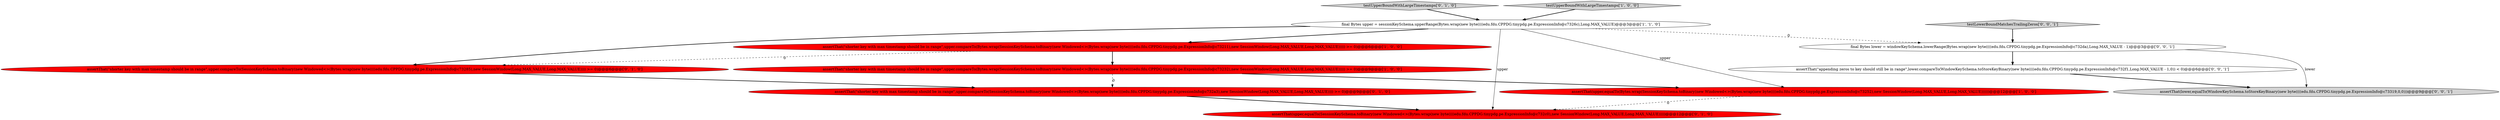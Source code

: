 digraph {
11 [style = filled, label = "assertThat(\"appending zeros to key should still be in range\",lower.compareTo(WindowKeySchema.toStoreKeyBinary(new byte((((edu.fdu.CPPDG.tinypdg.pe.ExpressionInfo@c732f1,Long.MAX_VALUE - 1,0)) < 0)@@@6@@@['0', '0', '1']", fillcolor = white, shape = ellipse image = "AAA0AAABBB3BBB"];
7 [style = filled, label = "testUpperBoundWithLargeTimestamps['0', '1', '0']", fillcolor = lightgray, shape = diamond image = "AAA0AAABBB2BBB"];
4 [style = filled, label = "assertThat(upper,equalTo(Bytes.wrap(SessionKeySchema.toBinary(new Windowed<>(Bytes.wrap(new byte((((edu.fdu.CPPDG.tinypdg.pe.ExpressionInfo@c73252),new SessionWindow(Long.MAX_VALUE,Long.MAX_VALUE))))))@@@12@@@['1', '0', '0']", fillcolor = red, shape = ellipse image = "AAA1AAABBB1BBB"];
2 [style = filled, label = "final Bytes upper = sessionKeySchema.upperRange(Bytes.wrap(new byte((((edu.fdu.CPPDG.tinypdg.pe.ExpressionInfo@c7326c),Long.MAX_VALUE)@@@3@@@['1', '1', '0']", fillcolor = white, shape = ellipse image = "AAA0AAABBB1BBB"];
5 [style = filled, label = "assertThat(\"shorter key with max timestamp should be in range\",upper.compareTo(SessionKeySchema.toBinary(new Windowed<>(Bytes.wrap(new byte((((edu.fdu.CPPDG.tinypdg.pe.ExpressionInfo@c732a3),new SessionWindow(Long.MAX_VALUE,Long.MAX_VALUE)))) >= 0)@@@9@@@['0', '1', '0']", fillcolor = red, shape = ellipse image = "AAA1AAABBB2BBB"];
10 [style = filled, label = "final Bytes lower = windowKeySchema.lowerRange(Bytes.wrap(new byte((((edu.fdu.CPPDG.tinypdg.pe.ExpressionInfo@c732da),Long.MAX_VALUE - 1)@@@3@@@['0', '0', '1']", fillcolor = white, shape = ellipse image = "AAA0AAABBB3BBB"];
8 [style = filled, label = "assertThat(upper,equalTo(SessionKeySchema.toBinary(new Windowed<>(Bytes.wrap(new byte((((edu.fdu.CPPDG.tinypdg.pe.ExpressionInfo@c732c0),new SessionWindow(Long.MAX_VALUE,Long.MAX_VALUE)))))@@@12@@@['0', '1', '0']", fillcolor = red, shape = ellipse image = "AAA1AAABBB2BBB"];
3 [style = filled, label = "assertThat(\"shorter key with max timestamp should be in range\",upper.compareTo(Bytes.wrap(SessionKeySchema.toBinary(new Windowed<>(Bytes.wrap(new byte((((edu.fdu.CPPDG.tinypdg.pe.ExpressionInfo@c73211),new SessionWindow(Long.MAX_VALUE,Long.MAX_VALUE))))) >= 0)@@@6@@@['1', '0', '0']", fillcolor = red, shape = ellipse image = "AAA1AAABBB1BBB"];
0 [style = filled, label = "assertThat(\"shorter key with max timestamp should be in range\",upper.compareTo(Bytes.wrap(SessionKeySchema.toBinary(new Windowed<>(Bytes.wrap(new byte((((edu.fdu.CPPDG.tinypdg.pe.ExpressionInfo@c73232),new SessionWindow(Long.MAX_VALUE,Long.MAX_VALUE))))) >= 0)@@@9@@@['1', '0', '0']", fillcolor = red, shape = ellipse image = "AAA1AAABBB1BBB"];
12 [style = filled, label = "testLowerBoundMatchesTrailingZeros['0', '0', '1']", fillcolor = lightgray, shape = diamond image = "AAA0AAABBB3BBB"];
1 [style = filled, label = "testUpperBoundWithLargeTimestamps['1', '0', '0']", fillcolor = lightgray, shape = diamond image = "AAA0AAABBB1BBB"];
9 [style = filled, label = "assertThat(lower,equalTo(WindowKeySchema.toStoreKeyBinary(new byte((((edu.fdu.CPPDG.tinypdg.pe.ExpressionInfo@c73319,0,0)))@@@9@@@['0', '0', '1']", fillcolor = lightgray, shape = ellipse image = "AAA0AAABBB3BBB"];
6 [style = filled, label = "assertThat(\"shorter key with max timestamp should be in range\",upper.compareTo(SessionKeySchema.toBinary(new Windowed<>(Bytes.wrap(new byte((((edu.fdu.CPPDG.tinypdg.pe.ExpressionInfo@c73285),new SessionWindow(Long.MAX_VALUE,Long.MAX_VALUE)))) >= 0)@@@6@@@['0', '1', '0']", fillcolor = red, shape = ellipse image = "AAA1AAABBB2BBB"];
10->9 [style = solid, label="lower"];
5->8 [style = bold, label=""];
6->5 [style = bold, label=""];
2->8 [style = solid, label="upper"];
1->2 [style = bold, label=""];
12->10 [style = bold, label=""];
3->6 [style = dashed, label="0"];
2->10 [style = dashed, label="0"];
2->4 [style = solid, label="upper"];
0->5 [style = dashed, label="0"];
11->9 [style = bold, label=""];
0->4 [style = bold, label=""];
7->2 [style = bold, label=""];
2->6 [style = bold, label=""];
3->0 [style = bold, label=""];
2->3 [style = bold, label=""];
4->8 [style = dashed, label="0"];
10->11 [style = bold, label=""];
}
